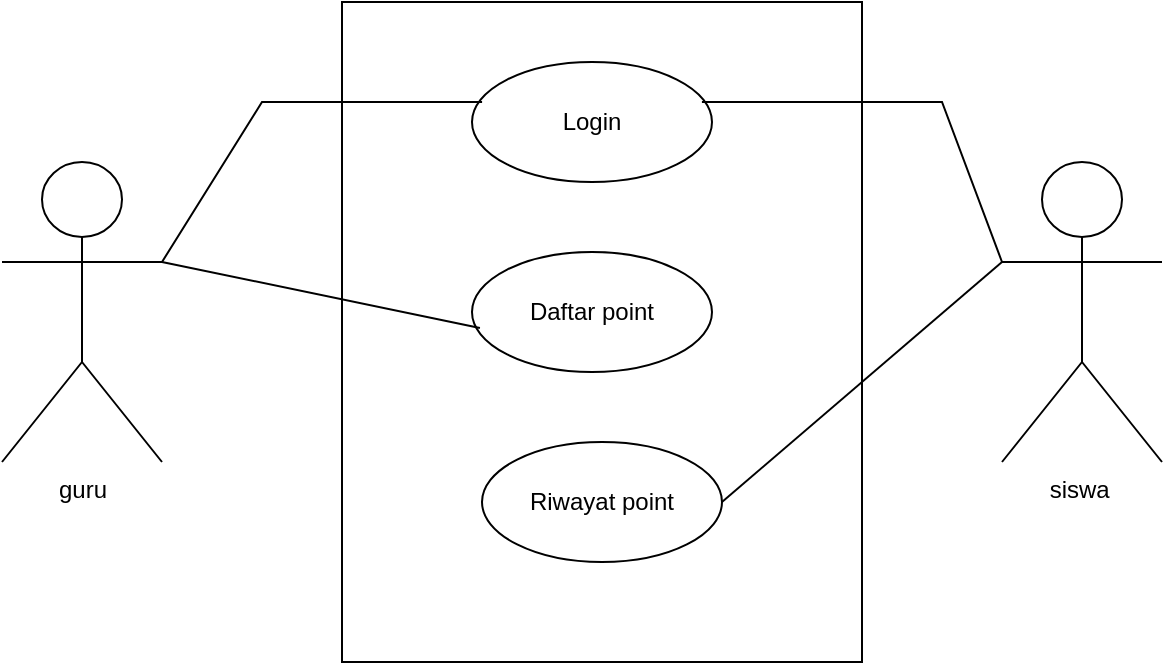 <mxfile version="24.7.7">
  <diagram name="Page-1" id="q3p_HqrXk2zwzrzoc3pM">
    <mxGraphModel dx="1434" dy="772" grid="1" gridSize="10" guides="1" tooltips="1" connect="1" arrows="1" fold="1" page="1" pageScale="1" pageWidth="850" pageHeight="1100" math="0" shadow="0">
      <root>
        <mxCell id="0" />
        <mxCell id="1" parent="0" />
        <mxCell id="oV3sE-7EyTVPXOHMJocb-1" value="guru" style="shape=umlActor;verticalLabelPosition=bottom;verticalAlign=top;html=1;outlineConnect=0;" vertex="1" parent="1">
          <mxGeometry x="90" y="200" width="80" height="150" as="geometry" />
        </mxCell>
        <mxCell id="oV3sE-7EyTVPXOHMJocb-3" value="" style="rounded=0;whiteSpace=wrap;html=1;" vertex="1" parent="1">
          <mxGeometry x="260" y="120" width="260" height="330" as="geometry" />
        </mxCell>
        <mxCell id="oV3sE-7EyTVPXOHMJocb-4" value="siswa&amp;nbsp;" style="shape=umlActor;verticalLabelPosition=bottom;verticalAlign=top;html=1;outlineConnect=0;" vertex="1" parent="1">
          <mxGeometry x="590" y="200" width="80" height="150" as="geometry" />
        </mxCell>
        <mxCell id="oV3sE-7EyTVPXOHMJocb-7" value="" style="ellipse;whiteSpace=wrap;html=1;" vertex="1" parent="1">
          <mxGeometry x="325" y="150" width="120" height="60" as="geometry" />
        </mxCell>
        <mxCell id="oV3sE-7EyTVPXOHMJocb-8" value="Login" style="text;strokeColor=none;align=center;fillColor=none;html=1;verticalAlign=middle;whiteSpace=wrap;rounded=0;" vertex="1" parent="1">
          <mxGeometry x="355" y="165" width="60" height="30" as="geometry" />
        </mxCell>
        <mxCell id="oV3sE-7EyTVPXOHMJocb-9" value="" style="ellipse;whiteSpace=wrap;html=1;" vertex="1" parent="1">
          <mxGeometry x="325" y="245" width="120" height="60" as="geometry" />
        </mxCell>
        <mxCell id="oV3sE-7EyTVPXOHMJocb-10" value="Daftar point" style="text;strokeColor=none;align=center;fillColor=none;html=1;verticalAlign=middle;whiteSpace=wrap;rounded=0;" vertex="1" parent="1">
          <mxGeometry x="350" y="260" width="70" height="30" as="geometry" />
        </mxCell>
        <mxCell id="oV3sE-7EyTVPXOHMJocb-11" value="" style="ellipse;whiteSpace=wrap;html=1;" vertex="1" parent="1">
          <mxGeometry x="330" y="340" width="120" height="60" as="geometry" />
        </mxCell>
        <mxCell id="oV3sE-7EyTVPXOHMJocb-12" value="Riwayat point" style="text;strokeColor=none;align=center;fillColor=none;html=1;verticalAlign=middle;whiteSpace=wrap;rounded=0;" vertex="1" parent="1">
          <mxGeometry x="350" y="352.5" width="80" height="35" as="geometry" />
        </mxCell>
        <mxCell id="oV3sE-7EyTVPXOHMJocb-14" value="" style="endArrow=none;html=1;rounded=0;entryX=0.042;entryY=0.333;entryDx=0;entryDy=0;entryPerimeter=0;" edge="1" parent="1" target="oV3sE-7EyTVPXOHMJocb-7">
          <mxGeometry width="50" height="50" relative="1" as="geometry">
            <mxPoint x="170" y="250" as="sourcePoint" />
            <mxPoint x="220" y="200" as="targetPoint" />
            <Array as="points">
              <mxPoint x="220" y="170" />
            </Array>
          </mxGeometry>
        </mxCell>
        <mxCell id="oV3sE-7EyTVPXOHMJocb-15" value="" style="endArrow=none;html=1;rounded=0;entryX=0.033;entryY=0.633;entryDx=0;entryDy=0;entryPerimeter=0;" edge="1" parent="1" target="oV3sE-7EyTVPXOHMJocb-9">
          <mxGeometry width="50" height="50" relative="1" as="geometry">
            <mxPoint x="170" y="250" as="sourcePoint" />
            <mxPoint x="210" y="250" as="targetPoint" />
          </mxGeometry>
        </mxCell>
        <mxCell id="oV3sE-7EyTVPXOHMJocb-16" value="" style="endArrow=none;html=1;rounded=0;exitX=0.958;exitY=0.333;exitDx=0;exitDy=0;exitPerimeter=0;" edge="1" parent="1" source="oV3sE-7EyTVPXOHMJocb-7">
          <mxGeometry width="50" height="50" relative="1" as="geometry">
            <mxPoint x="540" y="300" as="sourcePoint" />
            <mxPoint x="590" y="250" as="targetPoint" />
            <Array as="points">
              <mxPoint x="560" y="170" />
            </Array>
          </mxGeometry>
        </mxCell>
        <mxCell id="oV3sE-7EyTVPXOHMJocb-17" value="" style="endArrow=none;html=1;rounded=0;exitX=1;exitY=0.5;exitDx=0;exitDy=0;entryX=0;entryY=0.333;entryDx=0;entryDy=0;entryPerimeter=0;" edge="1" parent="1" source="oV3sE-7EyTVPXOHMJocb-11" target="oV3sE-7EyTVPXOHMJocb-4">
          <mxGeometry width="50" height="50" relative="1" as="geometry">
            <mxPoint x="560" y="330" as="sourcePoint" />
            <mxPoint x="610" y="280" as="targetPoint" />
          </mxGeometry>
        </mxCell>
      </root>
    </mxGraphModel>
  </diagram>
</mxfile>
